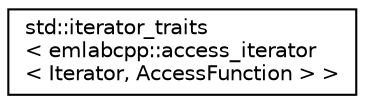 digraph "Graphical Class Hierarchy"
{
 // LATEX_PDF_SIZE
  edge [fontname="Helvetica",fontsize="10",labelfontname="Helvetica",labelfontsize="10"];
  node [fontname="Helvetica",fontsize="10",shape=record];
  rankdir="LR";
  Node0 [label="std::iterator_traits\l\< emlabcpp::access_iterator\l\< Iterator, AccessFunction \> \>",height=0.2,width=0.4,color="black", fillcolor="white", style="filled",URL="$structstd_1_1iterator__traits_3_01emlabcpp_1_1access__iterator_3_01Iterator_00_01AccessFunction_01_4_01_4.html",tooltip=" "];
}
